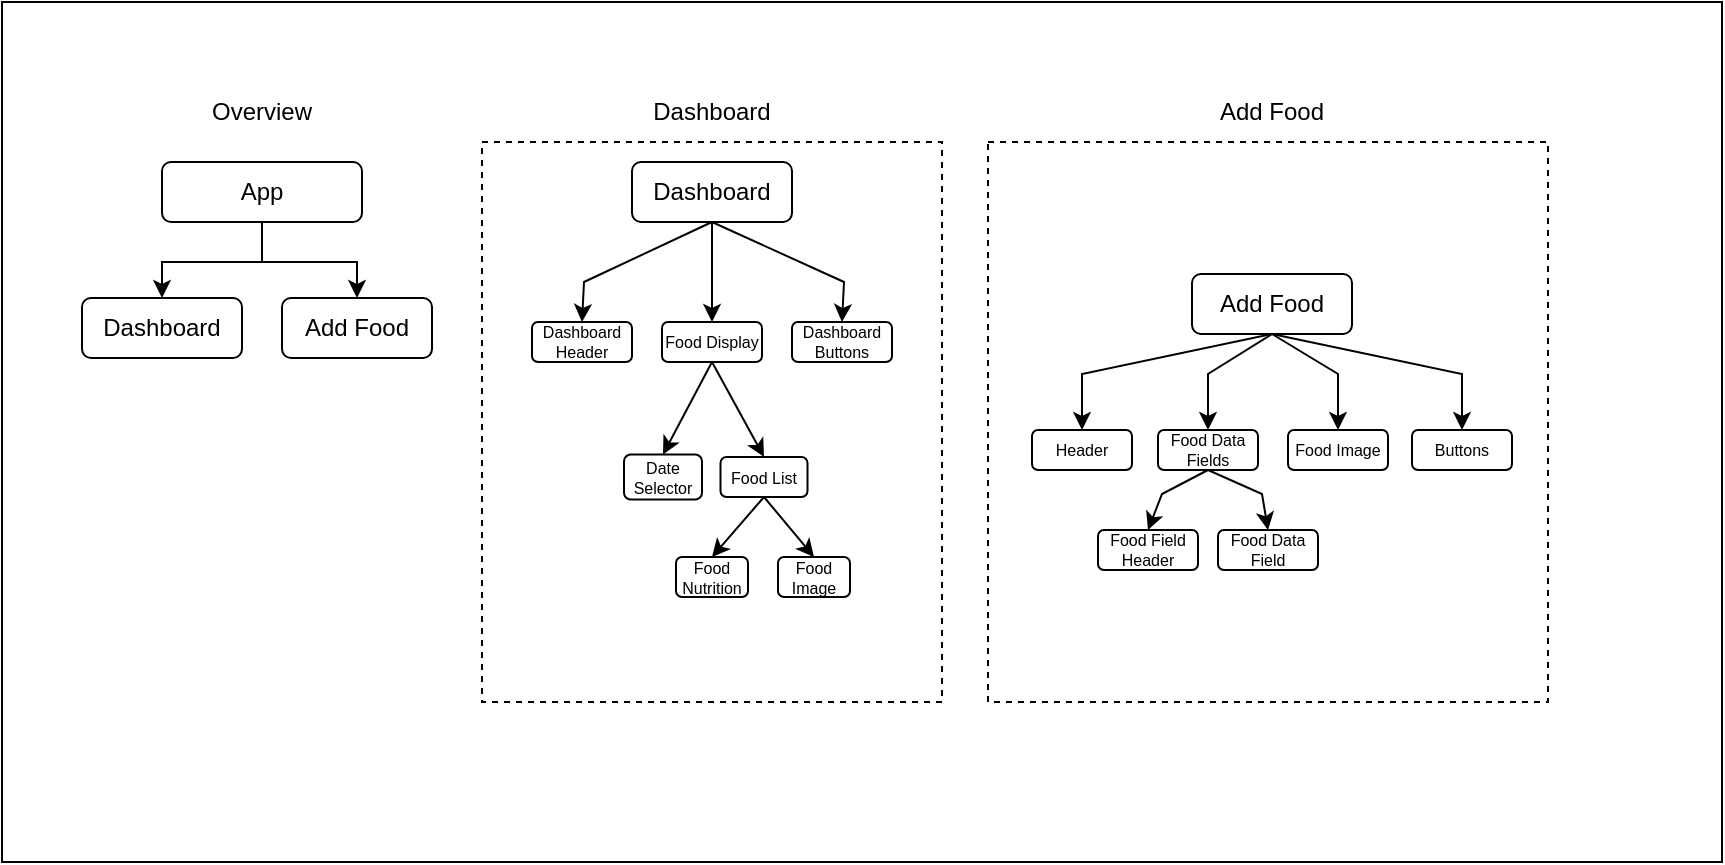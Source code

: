 <mxfile version="21.7.4" type="device">
  <diagram name="Page-1" id="-yDwzFIwpbd4lSM51VbQ">
    <mxGraphModel dx="819" dy="433" grid="1" gridSize="10" guides="1" tooltips="1" connect="1" arrows="1" fold="1" page="1" pageScale="1" pageWidth="827" pageHeight="1169" math="0" shadow="0">
      <root>
        <mxCell id="0" />
        <mxCell id="1" parent="0" />
        <mxCell id="lGVW7OkiSaux8DdQ8_OI-69" value="" style="rounded=0;whiteSpace=wrap;html=1;" parent="1" vertex="1">
          <mxGeometry x="110" y="40" width="860" height="430" as="geometry" />
        </mxCell>
        <mxCell id="lGVW7OkiSaux8DdQ8_OI-47" value="" style="rounded=0;whiteSpace=wrap;html=1;fillColor=none;dashed=1;" parent="1" vertex="1">
          <mxGeometry x="603" y="110" width="280" height="280" as="geometry" />
        </mxCell>
        <mxCell id="lGVW7OkiSaux8DdQ8_OI-32" value="" style="rounded=0;whiteSpace=wrap;html=1;fillColor=none;dashed=1;" parent="1" vertex="1">
          <mxGeometry x="350" y="110" width="230" height="280" as="geometry" />
        </mxCell>
        <mxCell id="lGVW7OkiSaux8DdQ8_OI-5" style="edgeStyle=orthogonalEdgeStyle;rounded=0;orthogonalLoop=1;jettySize=auto;html=1;entryX=0.5;entryY=0;entryDx=0;entryDy=0;" parent="1" source="lGVW7OkiSaux8DdQ8_OI-1" target="lGVW7OkiSaux8DdQ8_OI-3" edge="1">
          <mxGeometry relative="1" as="geometry" />
        </mxCell>
        <mxCell id="lGVW7OkiSaux8DdQ8_OI-46" style="edgeStyle=orthogonalEdgeStyle;rounded=0;orthogonalLoop=1;jettySize=auto;html=1;entryX=0.5;entryY=0;entryDx=0;entryDy=0;" parent="1" source="lGVW7OkiSaux8DdQ8_OI-1" target="lGVW7OkiSaux8DdQ8_OI-4" edge="1">
          <mxGeometry relative="1" as="geometry" />
        </mxCell>
        <mxCell id="lGVW7OkiSaux8DdQ8_OI-1" value="App" style="rounded=1;whiteSpace=wrap;html=1;" parent="1" vertex="1">
          <mxGeometry x="190" y="120" width="100" height="30" as="geometry" />
        </mxCell>
        <mxCell id="lGVW7OkiSaux8DdQ8_OI-2" value="Overview" style="text;html=1;strokeColor=none;fillColor=none;align=center;verticalAlign=middle;whiteSpace=wrap;rounded=0;" parent="1" vertex="1">
          <mxGeometry x="210" y="80" width="60" height="30" as="geometry" />
        </mxCell>
        <mxCell id="lGVW7OkiSaux8DdQ8_OI-3" value="Dashboard" style="rounded=1;whiteSpace=wrap;html=1;" parent="1" vertex="1">
          <mxGeometry x="150" y="188" width="80" height="30" as="geometry" />
        </mxCell>
        <mxCell id="lGVW7OkiSaux8DdQ8_OI-4" value="Add Food" style="rounded=1;whiteSpace=wrap;html=1;" parent="1" vertex="1">
          <mxGeometry x="250" y="188" width="75" height="30" as="geometry" />
        </mxCell>
        <mxCell id="lGVW7OkiSaux8DdQ8_OI-7" value="Dashboard" style="text;html=1;strokeColor=none;fillColor=none;align=center;verticalAlign=middle;whiteSpace=wrap;rounded=0;" parent="1" vertex="1">
          <mxGeometry x="435" y="80" width="60" height="30" as="geometry" />
        </mxCell>
        <mxCell id="lGVW7OkiSaux8DdQ8_OI-14" style="edgeStyle=orthogonalEdgeStyle;rounded=0;orthogonalLoop=1;jettySize=auto;html=1;entryX=0.5;entryY=0;entryDx=0;entryDy=0;fontSize=8;" parent="1" source="lGVW7OkiSaux8DdQ8_OI-8" target="lGVW7OkiSaux8DdQ8_OI-13" edge="1">
          <mxGeometry relative="1" as="geometry" />
        </mxCell>
        <mxCell id="lGVW7OkiSaux8DdQ8_OI-8" value="Dashboard" style="rounded=1;whiteSpace=wrap;html=1;fontSize=12;" parent="1" vertex="1">
          <mxGeometry x="425" y="120" width="80" height="30" as="geometry" />
        </mxCell>
        <mxCell id="lGVW7OkiSaux8DdQ8_OI-10" value="&lt;font style=&quot;font-size: 8px;&quot;&gt;Dashboard Header&lt;/font&gt;" style="rounded=1;whiteSpace=wrap;html=1;fontSize=8;" parent="1" vertex="1">
          <mxGeometry x="375" y="200" width="50" height="20" as="geometry" />
        </mxCell>
        <mxCell id="lGVW7OkiSaux8DdQ8_OI-12" value="" style="endArrow=classic;html=1;rounded=0;entryX=0.5;entryY=0;entryDx=0;entryDy=0;exitX=0.5;exitY=1;exitDx=0;exitDy=0;fontSize=8;" parent="1" source="lGVW7OkiSaux8DdQ8_OI-8" target="lGVW7OkiSaux8DdQ8_OI-10" edge="1">
          <mxGeometry width="50" height="50" relative="1" as="geometry">
            <mxPoint x="431" y="220" as="sourcePoint" />
            <mxPoint x="481" y="170" as="targetPoint" />
            <Array as="points">
              <mxPoint x="401" y="180" />
            </Array>
          </mxGeometry>
        </mxCell>
        <mxCell id="lGVW7OkiSaux8DdQ8_OI-13" value="&lt;font style=&quot;font-size: 8px;&quot;&gt;Food Display&lt;/font&gt;" style="rounded=1;whiteSpace=wrap;html=1;fontSize=8;" parent="1" vertex="1">
          <mxGeometry x="440" y="200" width="50" height="20" as="geometry" />
        </mxCell>
        <mxCell id="lGVW7OkiSaux8DdQ8_OI-15" value="&lt;font style=&quot;font-size: 8px;&quot;&gt;Dashboard Buttons&lt;/font&gt;" style="rounded=1;whiteSpace=wrap;html=1;fontSize=8;" parent="1" vertex="1">
          <mxGeometry x="505" y="200" width="50" height="20" as="geometry" />
        </mxCell>
        <mxCell id="lGVW7OkiSaux8DdQ8_OI-16" value="" style="endArrow=classic;html=1;rounded=0;entryX=0.5;entryY=0;entryDx=0;entryDy=0;exitX=0.5;exitY=1;exitDx=0;exitDy=0;fontSize=8;" parent="1" source="lGVW7OkiSaux8DdQ8_OI-8" target="lGVW7OkiSaux8DdQ8_OI-15" edge="1">
          <mxGeometry width="50" height="50" relative="1" as="geometry">
            <mxPoint x="475" y="160" as="sourcePoint" />
            <mxPoint x="410" y="210" as="targetPoint" />
            <Array as="points">
              <mxPoint x="531" y="180" />
            </Array>
          </mxGeometry>
        </mxCell>
        <mxCell id="lGVW7OkiSaux8DdQ8_OI-19" value="&lt;font style=&quot;font-size: 8px;&quot;&gt;Date Selector&lt;/font&gt;" style="rounded=1;whiteSpace=wrap;html=1;fontSize=8;" parent="1" vertex="1">
          <mxGeometry x="421" y="266.25" width="39" height="22.5" as="geometry" />
        </mxCell>
        <mxCell id="lGVW7OkiSaux8DdQ8_OI-22" value="" style="endArrow=classic;html=1;rounded=0;exitX=0.5;exitY=1;exitDx=0;exitDy=0;entryX=0.5;entryY=0;entryDx=0;entryDy=0;fontSize=8;" parent="1" source="lGVW7OkiSaux8DdQ8_OI-13" target="lGVW7OkiSaux8DdQ8_OI-19" edge="1">
          <mxGeometry width="50" height="50" relative="1" as="geometry">
            <mxPoint x="481" y="260" as="sourcePoint" />
            <mxPoint x="531" y="210" as="targetPoint" />
          </mxGeometry>
        </mxCell>
        <mxCell id="lGVW7OkiSaux8DdQ8_OI-23" value="" style="endArrow=classic;html=1;rounded=0;exitX=0.5;exitY=1;exitDx=0;exitDy=0;entryX=0.5;entryY=0;entryDx=0;entryDy=0;fontSize=8;" parent="1" source="lGVW7OkiSaux8DdQ8_OI-13" target="lGVW7OkiSaux8DdQ8_OI-38" edge="1">
          <mxGeometry width="50" height="50" relative="1" as="geometry">
            <mxPoint x="481" y="260" as="sourcePoint" />
            <mxPoint x="491" y="270" as="targetPoint" />
          </mxGeometry>
        </mxCell>
        <mxCell id="lGVW7OkiSaux8DdQ8_OI-30" value="Add Food" style="text;html=1;strokeColor=none;fillColor=none;align=center;verticalAlign=middle;whiteSpace=wrap;rounded=0;" parent="1" vertex="1">
          <mxGeometry x="715" y="80" width="60" height="30" as="geometry" />
        </mxCell>
        <mxCell id="lGVW7OkiSaux8DdQ8_OI-31" value="Add Food" style="rounded=1;whiteSpace=wrap;html=1;" parent="1" vertex="1">
          <mxGeometry x="705" y="176" width="80" height="30" as="geometry" />
        </mxCell>
        <mxCell id="lGVW7OkiSaux8DdQ8_OI-38" value="&lt;font style=&quot;font-size: 8px;&quot;&gt;Food List&lt;/font&gt;" style="rounded=1;whiteSpace=wrap;html=1;fontSize=8;" parent="1" vertex="1">
          <mxGeometry x="469.25" y="267.5" width="43.5" height="20" as="geometry" />
        </mxCell>
        <mxCell id="lGVW7OkiSaux8DdQ8_OI-41" value="Food Nutrition" style="rounded=1;whiteSpace=wrap;html=1;fontSize=8;spacing=1;" parent="1" vertex="1">
          <mxGeometry x="447" y="317.5" width="36" height="20" as="geometry" />
        </mxCell>
        <mxCell id="lGVW7OkiSaux8DdQ8_OI-42" value="Food Image" style="rounded=1;whiteSpace=wrap;html=1;fontSize=8;spacing=1;" parent="1" vertex="1">
          <mxGeometry x="498" y="317.5" width="36" height="20" as="geometry" />
        </mxCell>
        <mxCell id="lGVW7OkiSaux8DdQ8_OI-44" value="" style="endArrow=classic;html=1;rounded=0;exitX=0.5;exitY=1;exitDx=0;exitDy=0;entryX=0.5;entryY=0;entryDx=0;entryDy=0;" parent="1" source="lGVW7OkiSaux8DdQ8_OI-38" target="lGVW7OkiSaux8DdQ8_OI-41" edge="1">
          <mxGeometry width="50" height="50" relative="1" as="geometry">
            <mxPoint x="451" y="284" as="sourcePoint" />
            <mxPoint x="501" y="234" as="targetPoint" />
          </mxGeometry>
        </mxCell>
        <mxCell id="lGVW7OkiSaux8DdQ8_OI-45" value="" style="endArrow=classic;html=1;rounded=0;exitX=0.5;exitY=1;exitDx=0;exitDy=0;entryX=0.5;entryY=0;entryDx=0;entryDy=0;" parent="1" source="lGVW7OkiSaux8DdQ8_OI-38" target="lGVW7OkiSaux8DdQ8_OI-42" edge="1">
          <mxGeometry width="50" height="50" relative="1" as="geometry">
            <mxPoint x="451" y="284" as="sourcePoint" />
            <mxPoint x="501" y="234" as="targetPoint" />
          </mxGeometry>
        </mxCell>
        <mxCell id="lGVW7OkiSaux8DdQ8_OI-48" value="&lt;font style=&quot;font-size: 8px;&quot;&gt;Header&lt;/font&gt;" style="rounded=1;whiteSpace=wrap;html=1;fontSize=8;" parent="1" vertex="1">
          <mxGeometry x="625" y="254" width="50" height="20" as="geometry" />
        </mxCell>
        <mxCell id="lGVW7OkiSaux8DdQ8_OI-49" value="" style="endArrow=classic;html=1;rounded=0;entryX=0.5;entryY=0;entryDx=0;entryDy=0;exitX=0.5;exitY=1;exitDx=0;exitDy=0;fontSize=8;" parent="1" source="lGVW7OkiSaux8DdQ8_OI-31" target="lGVW7OkiSaux8DdQ8_OI-48" edge="1">
          <mxGeometry width="50" height="50" relative="1" as="geometry">
            <mxPoint x="747" y="206" as="sourcePoint" />
            <mxPoint x="763" y="226" as="targetPoint" />
            <Array as="points">
              <mxPoint x="650" y="226" />
            </Array>
          </mxGeometry>
        </mxCell>
        <mxCell id="lGVW7OkiSaux8DdQ8_OI-52" value="&lt;font style=&quot;font-size: 8px;&quot;&gt;Food Image&lt;/font&gt;" style="rounded=1;whiteSpace=wrap;html=1;fontSize=8;" parent="1" vertex="1">
          <mxGeometry x="753" y="254" width="50" height="20" as="geometry" />
        </mxCell>
        <mxCell id="lGVW7OkiSaux8DdQ8_OI-55" value="&lt;font style=&quot;font-size: 8px;&quot;&gt;Buttons&lt;/font&gt;" style="rounded=1;whiteSpace=wrap;html=1;fontSize=8;" parent="1" vertex="1">
          <mxGeometry x="815" y="254" width="50" height="20" as="geometry" />
        </mxCell>
        <mxCell id="lGVW7OkiSaux8DdQ8_OI-56" value="" style="endArrow=classic;html=1;rounded=0;exitX=0.5;exitY=1;exitDx=0;exitDy=0;entryX=0.5;entryY=0;entryDx=0;entryDy=0;" parent="1" source="lGVW7OkiSaux8DdQ8_OI-31" target="lGVW7OkiSaux8DdQ8_OI-50" edge="1">
          <mxGeometry width="50" height="50" relative="1" as="geometry">
            <mxPoint x="620" y="286" as="sourcePoint" />
            <mxPoint x="670" y="236" as="targetPoint" />
            <Array as="points">
              <mxPoint x="713" y="226" />
            </Array>
          </mxGeometry>
        </mxCell>
        <mxCell id="lGVW7OkiSaux8DdQ8_OI-57" value="" style="endArrow=classic;html=1;rounded=0;exitX=0.5;exitY=1;exitDx=0;exitDy=0;entryX=0.5;entryY=0;entryDx=0;entryDy=0;" parent="1" source="lGVW7OkiSaux8DdQ8_OI-31" target="lGVW7OkiSaux8DdQ8_OI-52" edge="1">
          <mxGeometry width="50" height="50" relative="1" as="geometry">
            <mxPoint x="755" y="216" as="sourcePoint" />
            <mxPoint x="738" y="266" as="targetPoint" />
            <Array as="points">
              <mxPoint x="778" y="226" />
            </Array>
          </mxGeometry>
        </mxCell>
        <mxCell id="lGVW7OkiSaux8DdQ8_OI-58" value="" style="endArrow=classic;html=1;rounded=0;exitX=0.5;exitY=1;exitDx=0;exitDy=0;entryX=0.5;entryY=0;entryDx=0;entryDy=0;" parent="1" source="lGVW7OkiSaux8DdQ8_OI-31" target="lGVW7OkiSaux8DdQ8_OI-55" edge="1">
          <mxGeometry width="50" height="50" relative="1" as="geometry">
            <mxPoint x="765" y="226" as="sourcePoint" />
            <mxPoint x="748" y="276" as="targetPoint" />
            <Array as="points">
              <mxPoint x="840" y="226" />
            </Array>
          </mxGeometry>
        </mxCell>
        <mxCell id="lGVW7OkiSaux8DdQ8_OI-50" value="&lt;font style=&quot;font-size: 8px;&quot;&gt;Food Data Fields&lt;/font&gt;" style="rounded=1;whiteSpace=wrap;html=1;fontSize=8;movable=1;resizable=1;rotatable=1;deletable=1;editable=1;locked=0;connectable=1;" parent="1" vertex="1">
          <mxGeometry x="688" y="254" width="50" height="20" as="geometry" />
        </mxCell>
        <mxCell id="lGVW7OkiSaux8DdQ8_OI-62" value="&lt;font style=&quot;font-size: 8px;&quot;&gt;Food Field Header&lt;/font&gt;" style="rounded=1;whiteSpace=wrap;html=1;fontSize=8;movable=1;resizable=1;rotatable=1;deletable=1;editable=1;locked=0;connectable=1;" parent="1" vertex="1">
          <mxGeometry x="658" y="304" width="50" height="20" as="geometry" />
        </mxCell>
        <mxCell id="lGVW7OkiSaux8DdQ8_OI-63" value="&lt;font style=&quot;font-size: 8px;&quot;&gt;Food Data Field&lt;/font&gt;" style="rounded=1;whiteSpace=wrap;html=1;fontSize=8;movable=1;resizable=1;rotatable=1;deletable=1;editable=1;locked=0;connectable=1;" parent="1" vertex="1">
          <mxGeometry x="718" y="304" width="50" height="20" as="geometry" />
        </mxCell>
        <mxCell id="lGVW7OkiSaux8DdQ8_OI-64" value="" style="endArrow=classic;html=1;rounded=0;exitX=0.5;exitY=1;exitDx=0;exitDy=0;entryX=0.5;entryY=0;entryDx=0;entryDy=0;" parent="1" source="lGVW7OkiSaux8DdQ8_OI-50" target="lGVW7OkiSaux8DdQ8_OI-62" edge="1">
          <mxGeometry width="50" height="50" relative="1" as="geometry">
            <mxPoint x="620" y="316" as="sourcePoint" />
            <mxPoint x="670" y="266" as="targetPoint" />
            <Array as="points">
              <mxPoint x="690" y="286" />
            </Array>
          </mxGeometry>
        </mxCell>
        <mxCell id="lGVW7OkiSaux8DdQ8_OI-65" value="" style="endArrow=classic;html=1;rounded=0;exitX=0.5;exitY=1;exitDx=0;exitDy=0;entryX=0.5;entryY=0;entryDx=0;entryDy=0;" parent="1" source="lGVW7OkiSaux8DdQ8_OI-50" target="lGVW7OkiSaux8DdQ8_OI-63" edge="1">
          <mxGeometry width="50" height="50" relative="1" as="geometry">
            <mxPoint x="723" y="284" as="sourcePoint" />
            <mxPoint x="693" y="306" as="targetPoint" />
            <Array as="points">
              <mxPoint x="740" y="286" />
            </Array>
          </mxGeometry>
        </mxCell>
      </root>
    </mxGraphModel>
  </diagram>
</mxfile>
